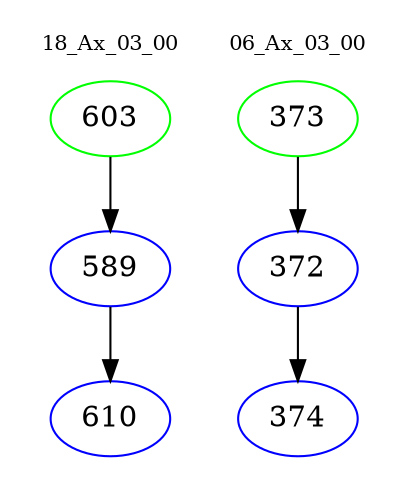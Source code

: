 digraph{
subgraph cluster_0 {
color = white
label = "18_Ax_03_00";
fontsize=10;
T0_603 [label="603", color="green"]
T0_603 -> T0_589 [color="black"]
T0_589 [label="589", color="blue"]
T0_589 -> T0_610 [color="black"]
T0_610 [label="610", color="blue"]
}
subgraph cluster_1 {
color = white
label = "06_Ax_03_00";
fontsize=10;
T1_373 [label="373", color="green"]
T1_373 -> T1_372 [color="black"]
T1_372 [label="372", color="blue"]
T1_372 -> T1_374 [color="black"]
T1_374 [label="374", color="blue"]
}
}
